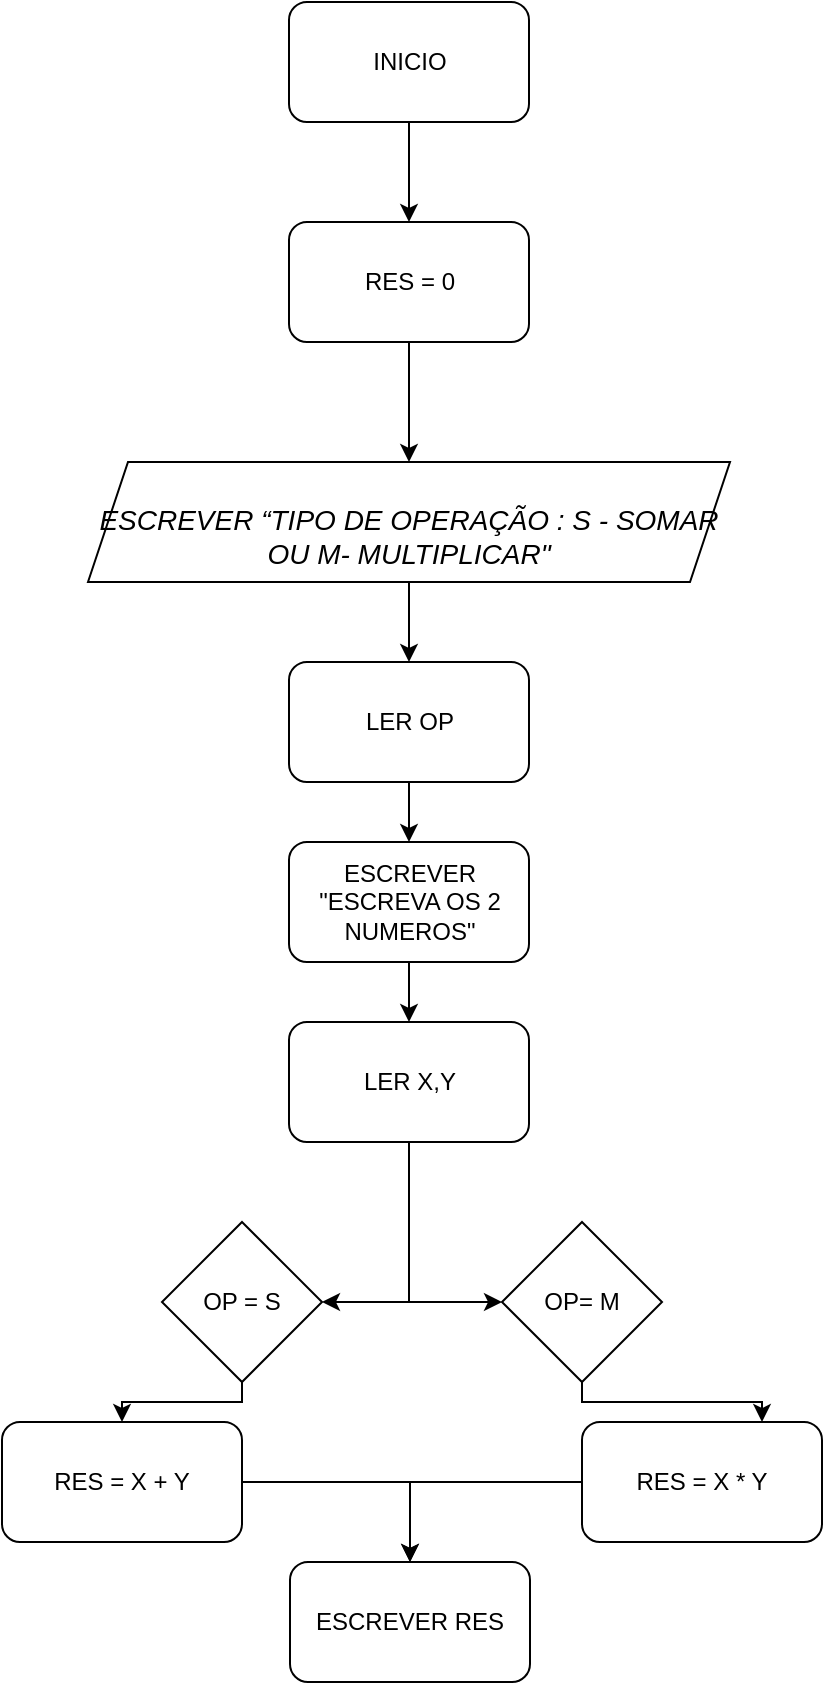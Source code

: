 <mxfile version="22.0.4" type="github">
  <diagram name="Página-1" id="lnndSEURTtttiNDtdOGS">
    <mxGraphModel dx="1687" dy="892" grid="1" gridSize="10" guides="1" tooltips="1" connect="1" arrows="1" fold="1" page="1" pageScale="1" pageWidth="827" pageHeight="1169" math="0" shadow="0">
      <root>
        <mxCell id="0" />
        <mxCell id="1" parent="0" />
        <mxCell id="yHfBSHlc2RKCIh9T5XHs-2" style="edgeStyle=orthogonalEdgeStyle;rounded=0;orthogonalLoop=1;jettySize=auto;html=1;exitX=0.5;exitY=1;exitDx=0;exitDy=0;entryX=0.5;entryY=0;entryDx=0;entryDy=0;" edge="1" parent="1" source="efyp2yeO5euqZWZ3HtJA-7" target="yHfBSHlc2RKCIh9T5XHs-1">
          <mxGeometry relative="1" as="geometry" />
        </mxCell>
        <mxCell id="efyp2yeO5euqZWZ3HtJA-7" value="INICIO" style="rounded=1;whiteSpace=wrap;html=1;" parent="1" vertex="1">
          <mxGeometry x="353.5" y="140" width="120" height="60" as="geometry" />
        </mxCell>
        <mxCell id="yHfBSHlc2RKCIh9T5XHs-5" style="edgeStyle=orthogonalEdgeStyle;rounded=0;orthogonalLoop=1;jettySize=auto;html=1;exitX=0.5;exitY=1;exitDx=0;exitDy=0;entryX=0.5;entryY=0;entryDx=0;entryDy=0;" edge="1" parent="1" source="yHfBSHlc2RKCIh9T5XHs-1" target="yHfBSHlc2RKCIh9T5XHs-3">
          <mxGeometry relative="1" as="geometry" />
        </mxCell>
        <mxCell id="yHfBSHlc2RKCIh9T5XHs-1" value="RES = 0" style="rounded=1;whiteSpace=wrap;html=1;" vertex="1" parent="1">
          <mxGeometry x="353.5" y="250" width="120" height="60" as="geometry" />
        </mxCell>
        <mxCell id="yHfBSHlc2RKCIh9T5XHs-9" style="edgeStyle=orthogonalEdgeStyle;rounded=0;orthogonalLoop=1;jettySize=auto;html=1;exitX=0.5;exitY=1;exitDx=0;exitDy=0;entryX=0.5;entryY=0;entryDx=0;entryDy=0;" edge="1" parent="1" source="yHfBSHlc2RKCIh9T5XHs-3" target="yHfBSHlc2RKCIh9T5XHs-8">
          <mxGeometry relative="1" as="geometry" />
        </mxCell>
        <mxCell id="yHfBSHlc2RKCIh9T5XHs-3" value="&lt;p style=&quot;line-height:1.2;text-align: justify;margin-top:0pt;margin-bottom:0pt;&quot; dir=&quot;ltr&quot;&gt;&lt;/p&gt;&lt;p style=&quot;line-height:1.2;text-align: justify;margin-top:0pt;margin-bottom:0pt;&quot; dir=&quot;ltr&quot;&gt;&lt;/p&gt;&lt;div&gt;&lt;br&gt;&lt;/div&gt;&lt;p&gt;&lt;/p&gt;&lt;span style=&quot;font-family: Calibri, sans-serif; background-color: transparent; font-style: italic; font-variant-numeric: normal; font-variant-east-asian: normal; font-variant-alternates: normal; font-variant-position: normal; vertical-align: baseline;&quot;&gt;&lt;font style=&quot;font-size: 14px;&quot;&gt;ESCREVER “TIPO DE OPERAÇÃO : S - SOMAR OU M- MULTIPLICAR&quot;&lt;/font&gt;&lt;/span&gt;&lt;p&gt;&lt;/p&gt;&lt;font size=&quot;3&quot;&gt;&lt;span id=&quot;docs-internal-guid-f2d8c299-7fff-7541-6df8-0c7d756360bc&quot;&gt;&lt;/span&gt;&lt;/font&gt;" style="shape=parallelogram;perimeter=parallelogramPerimeter;whiteSpace=wrap;html=1;fixedSize=1;" vertex="1" parent="1">
          <mxGeometry x="253" y="370" width="321" height="60" as="geometry" />
        </mxCell>
        <mxCell id="yHfBSHlc2RKCIh9T5XHs-11" style="edgeStyle=orthogonalEdgeStyle;rounded=0;orthogonalLoop=1;jettySize=auto;html=1;exitX=0.5;exitY=1;exitDx=0;exitDy=0;entryX=0.5;entryY=0;entryDx=0;entryDy=0;" edge="1" parent="1" source="yHfBSHlc2RKCIh9T5XHs-8" target="yHfBSHlc2RKCIh9T5XHs-10">
          <mxGeometry relative="1" as="geometry" />
        </mxCell>
        <mxCell id="yHfBSHlc2RKCIh9T5XHs-8" value="LER OP" style="rounded=1;whiteSpace=wrap;html=1;" vertex="1" parent="1">
          <mxGeometry x="353.5" y="470" width="120" height="60" as="geometry" />
        </mxCell>
        <mxCell id="yHfBSHlc2RKCIh9T5XHs-14" style="edgeStyle=orthogonalEdgeStyle;rounded=0;orthogonalLoop=1;jettySize=auto;html=1;exitX=0.5;exitY=1;exitDx=0;exitDy=0;entryX=0.5;entryY=0;entryDx=0;entryDy=0;" edge="1" parent="1" source="yHfBSHlc2RKCIh9T5XHs-10" target="yHfBSHlc2RKCIh9T5XHs-12">
          <mxGeometry relative="1" as="geometry" />
        </mxCell>
        <mxCell id="yHfBSHlc2RKCIh9T5XHs-10" value="ESCREVER &quot;ESCREVA OS 2 NUMEROS&quot;" style="rounded=1;whiteSpace=wrap;html=1;" vertex="1" parent="1">
          <mxGeometry x="353.5" y="560" width="120" height="60" as="geometry" />
        </mxCell>
        <mxCell id="yHfBSHlc2RKCIh9T5XHs-17" style="edgeStyle=orthogonalEdgeStyle;rounded=0;orthogonalLoop=1;jettySize=auto;html=1;exitX=0.5;exitY=1;exitDx=0;exitDy=0;entryX=1;entryY=0.5;entryDx=0;entryDy=0;" edge="1" parent="1" source="yHfBSHlc2RKCIh9T5XHs-12" target="yHfBSHlc2RKCIh9T5XHs-15">
          <mxGeometry relative="1" as="geometry" />
        </mxCell>
        <mxCell id="yHfBSHlc2RKCIh9T5XHs-18" style="edgeStyle=orthogonalEdgeStyle;rounded=0;orthogonalLoop=1;jettySize=auto;html=1;exitX=0.5;exitY=1;exitDx=0;exitDy=0;entryX=0;entryY=0.5;entryDx=0;entryDy=0;" edge="1" parent="1" source="yHfBSHlc2RKCIh9T5XHs-12" target="yHfBSHlc2RKCIh9T5XHs-16">
          <mxGeometry relative="1" as="geometry" />
        </mxCell>
        <mxCell id="yHfBSHlc2RKCIh9T5XHs-12" value="LER X,Y" style="rounded=1;whiteSpace=wrap;html=1;" vertex="1" parent="1">
          <mxGeometry x="353.5" y="650" width="120" height="60" as="geometry" />
        </mxCell>
        <mxCell id="yHfBSHlc2RKCIh9T5XHs-21" style="edgeStyle=orthogonalEdgeStyle;rounded=0;orthogonalLoop=1;jettySize=auto;html=1;exitX=0.5;exitY=1;exitDx=0;exitDy=0;entryX=0.5;entryY=0;entryDx=0;entryDy=0;" edge="1" parent="1" source="yHfBSHlc2RKCIh9T5XHs-15" target="yHfBSHlc2RKCIh9T5XHs-19">
          <mxGeometry relative="1" as="geometry">
            <Array as="points">
              <mxPoint x="330" y="840" />
              <mxPoint x="270" y="840" />
            </Array>
          </mxGeometry>
        </mxCell>
        <mxCell id="yHfBSHlc2RKCIh9T5XHs-15" value="OP = S" style="rhombus;whiteSpace=wrap;html=1;" vertex="1" parent="1">
          <mxGeometry x="290" y="750" width="80" height="80" as="geometry" />
        </mxCell>
        <mxCell id="yHfBSHlc2RKCIh9T5XHs-22" style="edgeStyle=orthogonalEdgeStyle;rounded=0;orthogonalLoop=1;jettySize=auto;html=1;exitX=0.5;exitY=1;exitDx=0;exitDy=0;entryX=0.75;entryY=0;entryDx=0;entryDy=0;" edge="1" parent="1" source="yHfBSHlc2RKCIh9T5XHs-16" target="yHfBSHlc2RKCIh9T5XHs-20">
          <mxGeometry relative="1" as="geometry">
            <Array as="points">
              <mxPoint x="500" y="840" />
              <mxPoint x="590" y="840" />
            </Array>
          </mxGeometry>
        </mxCell>
        <mxCell id="yHfBSHlc2RKCIh9T5XHs-16" value="OP= M" style="rhombus;whiteSpace=wrap;html=1;" vertex="1" parent="1">
          <mxGeometry x="460" y="750" width="80" height="80" as="geometry" />
        </mxCell>
        <mxCell id="yHfBSHlc2RKCIh9T5XHs-26" style="edgeStyle=orthogonalEdgeStyle;rounded=0;orthogonalLoop=1;jettySize=auto;html=1;exitX=1;exitY=0.5;exitDx=0;exitDy=0;entryX=0.5;entryY=0;entryDx=0;entryDy=0;" edge="1" parent="1" source="yHfBSHlc2RKCIh9T5XHs-19" target="yHfBSHlc2RKCIh9T5XHs-23">
          <mxGeometry relative="1" as="geometry" />
        </mxCell>
        <mxCell id="yHfBSHlc2RKCIh9T5XHs-19" value="RES = X + Y" style="rounded=1;whiteSpace=wrap;html=1;" vertex="1" parent="1">
          <mxGeometry x="210" y="850" width="120" height="60" as="geometry" />
        </mxCell>
        <mxCell id="yHfBSHlc2RKCIh9T5XHs-27" style="edgeStyle=orthogonalEdgeStyle;rounded=0;orthogonalLoop=1;jettySize=auto;html=1;exitX=0;exitY=0.5;exitDx=0;exitDy=0;entryX=0.5;entryY=0;entryDx=0;entryDy=0;" edge="1" parent="1" source="yHfBSHlc2RKCIh9T5XHs-20" target="yHfBSHlc2RKCIh9T5XHs-23">
          <mxGeometry relative="1" as="geometry" />
        </mxCell>
        <mxCell id="yHfBSHlc2RKCIh9T5XHs-20" value="RES = X * Y" style="rounded=1;whiteSpace=wrap;html=1;" vertex="1" parent="1">
          <mxGeometry x="500" y="850" width="120" height="60" as="geometry" />
        </mxCell>
        <mxCell id="yHfBSHlc2RKCIh9T5XHs-23" value="ESCREVER RES" style="rounded=1;whiteSpace=wrap;html=1;" vertex="1" parent="1">
          <mxGeometry x="354" y="920" width="120" height="60" as="geometry" />
        </mxCell>
      </root>
    </mxGraphModel>
  </diagram>
</mxfile>
